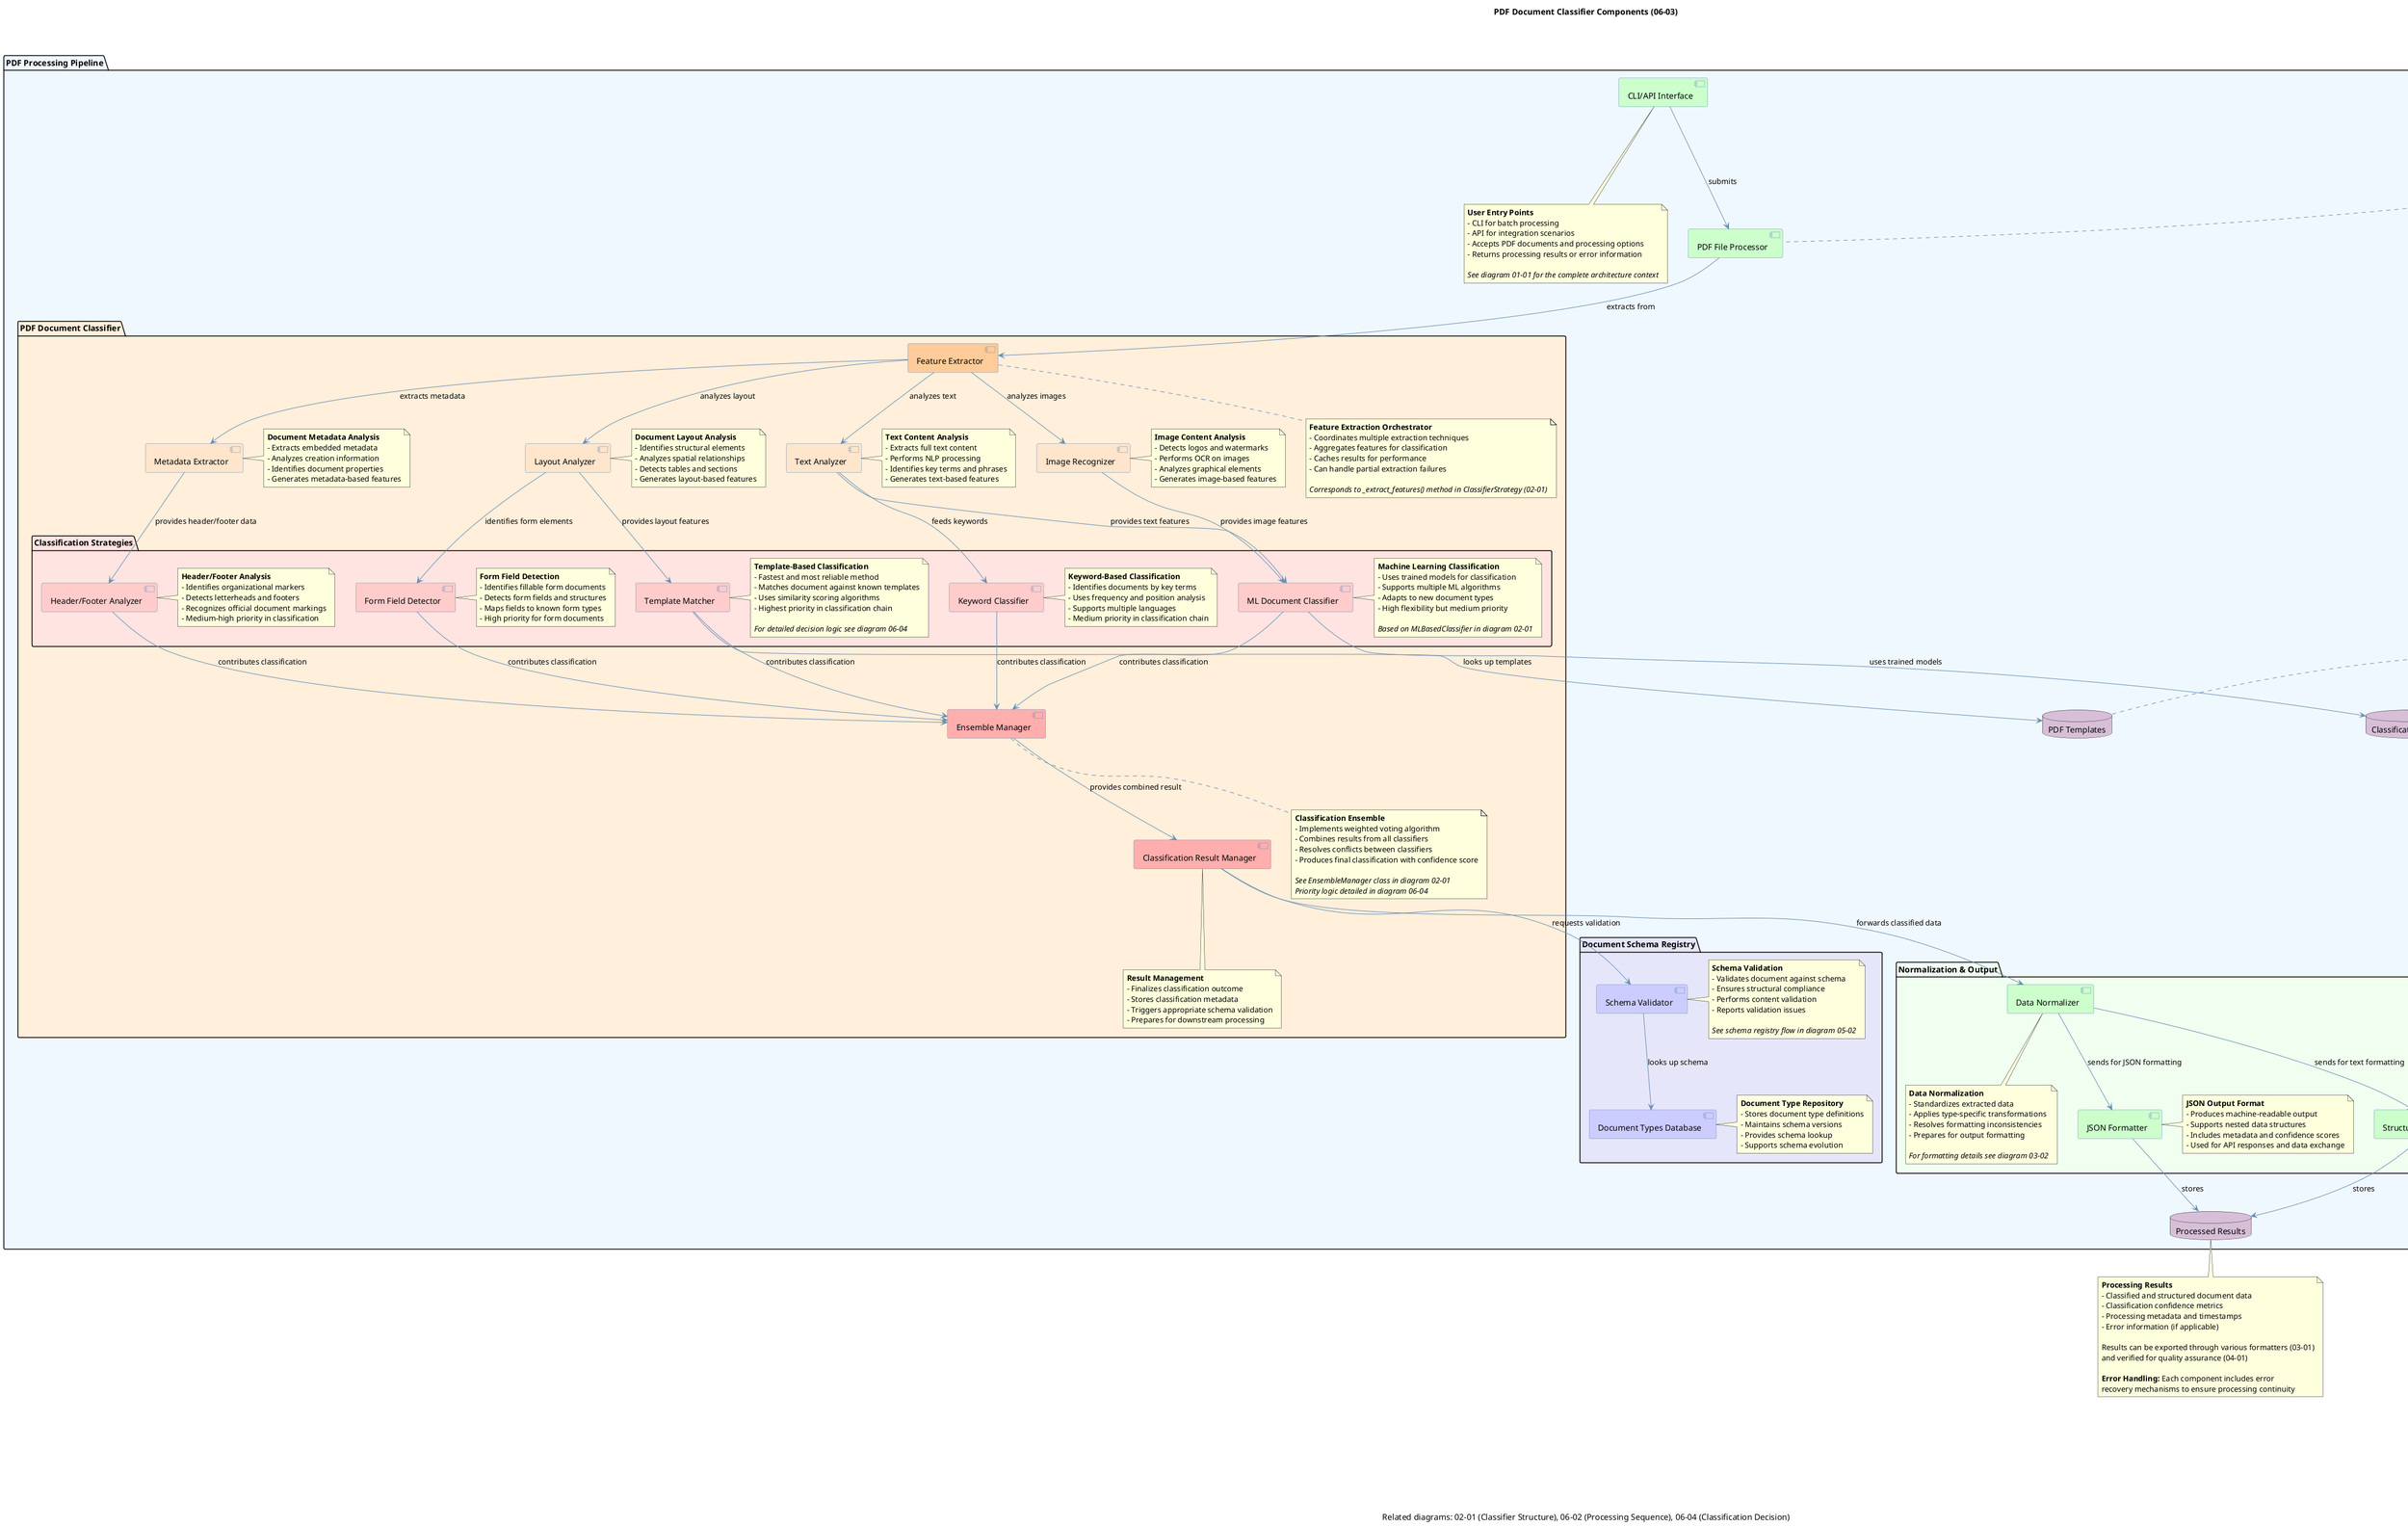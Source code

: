 ' Configure PlantUML server
!define PLANTUML_SERVER_URL https://www.plantuml.com/plantuml

@startuml PDF_Classifier_Components
skinparam componentStyle uml2
skinparam component {
  BorderColor #678DB2
  BackgroundColor #FFFFFF
  ArrowColor #678DB2
}

' Title with diagram cross-references
title PDF Document Classifier Components (06-03)
caption Related diagrams: 02-01 (Classifier Structure), 06-02 (Processing Sequence), 06-04 (Classification Decision)

package "PDF Processing Pipeline" #F0F8FF {
  [CLI/API Interface] as Interface #CCFFCC
  [PDF File Processor] as FileProcessor #CCFFCC
  note bottom of Interface
    <b>User Entry Points</b>
    - CLI for batch processing
    - API for integration scenarios
    - Accepts PDF documents and processing options
    - Returns processing results or error information
    
    <i>See diagram 01-01 for the complete architecture context</i>
  end note
  
  package "PDF Document Classifier" #FFEFDB {
    [Feature Extractor] as FeatureExtractor #FFCC99
    [Text Analyzer] as TextAnalyzer #FFE5CC
    [Layout Analyzer] as LayoutAnalyzer #FFE5CC
    [Metadata Extractor] as MetadataExtractor #FFE5CC
    [Image Recognizer] as ImageRecognizer #FFE5CC
    
    note bottom of FeatureExtractor
      <b>Feature Extraction Orchestrator</b>
      - Coordinates multiple extraction techniques
      - Aggregates features for classification
      - Caches results for performance
      - Can handle partial extraction failures
      
      <i>Corresponds to _extract_features() method in ClassifierStrategy (02-01)</i>
    end note
    
    note right of TextAnalyzer
      <b>Text Content Analysis</b>
      - Extracts full text content
      - Performs NLP processing
      - Identifies key terms and phrases
      - Generates text-based features
    end note
    
    note right of LayoutAnalyzer
      <b>Document Layout Analysis</b>
      - Identifies structural elements
      - Analyzes spatial relationships
      - Detects tables and sections
      - Generates layout-based features
    end note
    
    note right of MetadataExtractor
      <b>Document Metadata Analysis</b>
      - Extracts embedded metadata
      - Analyzes creation information
      - Identifies document properties
      - Generates metadata-based features
    end note
    
    note right of ImageRecognizer
      <b>Image Content Analysis</b>
      - Detects logos and watermarks
      - Performs OCR on images
      - Analyzes graphical elements
      - Generates image-based features
    end note
    
    package "Classification Strategies" #FFE4E1 {
      [Template Matcher] as TemplateMatcher #FFCCCC
      [Keyword Classifier] as KeywordClassifier #FFCCCC
      [Header/Footer Analyzer] as HeaderFooter #FFCCCC
      [ML Document Classifier] as MLClassifier #FFCCCC
      [Form Field Detector] as FormDetector #FFCCCC
      
      note right of TemplateMatcher
        <b>Template-Based Classification</b>
        - Fastest and most reliable method
        - Matches document against known templates
        - Uses similarity scoring algorithms
        - Highest priority in classification chain
        
        <i>For detailed decision logic see diagram 06-04</i>
      end note
      
      note right of KeywordClassifier
        <b>Keyword-Based Classification</b>
        - Identifies documents by key terms
        - Uses frequency and position analysis
        - Supports multiple languages
        - Medium priority in classification chain
      end note
      
      note right of HeaderFooter
        <b>Header/Footer Analysis</b>
        - Identifies organizational markers
        - Detects letterheads and footers
        - Recognizes official document markings
        - Medium-high priority in classification
      end note
      
      note right of MLClassifier
        <b>Machine Learning Classification</b>
        - Uses trained models for classification
        - Supports multiple ML algorithms
        - Adapts to new document types
        - High flexibility but medium priority
        
        <i>Based on MLBasedClassifier in diagram 02-01</i>
      end note
      
      note right of FormDetector
        <b>Form Field Detection</b>
        - Identifies fillable form documents
        - Detects form fields and structures
        - Maps fields to known form types
        - High priority for form documents
      end note
    }
    
    [Ensemble Manager] as EnsembleManager #FFAEAE
    [Classification Result Manager] as ResultManager #FFAEAE
    
    note bottom of EnsembleManager
      <b>Classification Ensemble</b>
      - Implements weighted voting algorithm
      - Combines results from all classifiers
      - Resolves conflicts between classifiers
      - Produces final classification with confidence score
      
      <i>See EnsembleManager class in diagram 02-01</i>
      <i>Priority logic detailed in diagram 06-04</i>
    end note
    
    note bottom of ResultManager
      <b>Result Management</b>
      - Finalizes classification outcome
      - Stores classification metadata
      - Triggers appropriate schema validation
      - Prepares for downstream processing
    end note
  }
  
  package "Document Schema Registry" #E6E6FA {
    [Schema Validator] as SchemaValidator #CCCCFF
    [Document Types Database] as DocTypeDB #CCCCFF
    
    note right of SchemaValidator
      <b>Schema Validation</b>
      - Validates document against schema
      - Ensures structural compliance
      - Performs content validation
      - Reports validation issues
      
      <i>See schema registry flow in diagram 05-02</i>
    end note
    
    note right of DocTypeDB
      <b>Document Type Repository</b>
      - Stores document type definitions
      - Maintains schema versions
      - Provides schema lookup
      - Supports schema evolution
    end note
  }
  
  package "Normalization & Output" #F0FFF0 {
    [Data Normalizer] as Normalizer #CCFFCC
    [JSON Formatter] as JSONFormatter #CCFFCC
    [Structured Text Formatter] as TextFormatter #CCFFCC
    
    note bottom of Normalizer
      <b>Data Normalization</b>
      - Standardizes extracted data
      - Applies type-specific transformations
      - Resolves formatting inconsistencies
      - Prepares for output formatting
      
      <i>For formatting details see diagram 03-02</i>
    end note
    
    note right of JSONFormatter
      <b>JSON Output Format</b>
      - Produces machine-readable output
      - Supports nested data structures
      - Includes metadata and confidence scores
      - Used for API responses and data exchange
    end note
    
    note right of TextFormatter
      <b>Text Output Format</b>
      - Produces human-readable output
      - Supports markdown and structured text
      - Includes document summary
      - Used for reports and documentation
    end note
  }
  
  database "PDF Templates" as Templates #D8BFD8
  database "Classification Models" as Models #D8BFD8
  database "Processed Results" as Results #D8BFD8
}

' Main flow with descriptive labels
Interface --> FileProcessor : "submits"
FileProcessor --> FeatureExtractor : "extracts from"
FeatureExtractor --> TextAnalyzer : "analyzes text"
FeatureExtractor --> LayoutAnalyzer : "analyzes layout"
FeatureExtractor --> MetadataExtractor : "extracts metadata"
FeatureExtractor --> ImageRecognizer : "analyzes images"

TextAnalyzer --> KeywordClassifier : "feeds keywords"
LayoutAnalyzer --> TemplateMatcher : "provides layout features"
LayoutAnalyzer --> FormDetector : "identifies form elements"
MetadataExtractor --> HeaderFooter : "provides header/footer data"
TextAnalyzer --> MLClassifier : "provides text features"
ImageRecognizer --> MLClassifier : "provides image features"

KeywordClassifier --> EnsembleManager : "contributes classification"
TemplateMatcher --> EnsembleManager : "contributes classification"
HeaderFooter --> EnsembleManager : "contributes classification"
MLClassifier --> EnsembleManager : "contributes classification"
FormDetector --> EnsembleManager : "contributes classification"

EnsembleManager --> ResultManager : "provides combined result"
ResultManager --> SchemaValidator : "requests validation"
SchemaValidator --> DocTypeDB : "looks up schema"

ResultManager --> Normalizer : "forwards classified data"
Normalizer --> JSONFormatter : "sends for JSON formatting"
Normalizer --> TextFormatter : "sends for text formatting"

JSONFormatter --> Results : "stores"
TextFormatter --> Results : "stores"

' External dependencies with descriptive labels
TemplateMatcher --> Templates : "looks up templates"
MLClassifier --> Models : "uses trained models"

' Data flow note
note top of FileProcessor
  <b>PDF Document Processing Flow</b>
  
  The processing follows a pipeline pattern:
  1. Document intake through Interface
  2. Feature extraction from PDF
  3. Multi-strategy classification
  4. Ensemble-based decision
  5. Schema validation
  6. Normalization and formatting
  7. Result storage and delivery
  
  <i>See diagram 06-02 for the complete sequence</i>
end note

' Error handling note
note bottom of Results
  <b>Processing Results</b>
  - Classified and structured document data
  - Classification confidence metrics
  - Processing metadata and timestamps
  - Error information (if applicable)
  
  Results can be exported through various formatters (03-01)
  and verified for quality assurance (04-01)
  
  <b>Error Handling:</b> Each component includes error
  recovery mechanisms to ensure processing continuity
end note

' External resources
note right of Templates
  <b>Template Repository</b>
  - Contains known document templates
  - Includes template signatures and features
  - Supports versioning and updates
  - Can be extended with new templates
  
  <i>Templates can be managed by administrators (see diagram 06-01)</i>
end note

note right of Models
  <b>Machine Learning Models</b>
  - Trained document classification models
  - Support for multiple ML frameworks
  - Regular retraining capability
  - Model performance monitoring
  
  <i>These implement MLBasedClassifier from diagram 02-01</i>
end note

' Legend for color coding
legend right
  <b>Component Color Coding</b>
  <#CCFFCC> Input/Output Components
  <#FFCC99> Core Extraction Components
  <#FFE5CC> Feature Analyzers
  <#FFCCCC> Classification Strategies
  <#FFAEAE> Decision Components
  <#CCCCFF> Schema Components
  <#D8BFD8> Data Stores
endlegend

@enduml